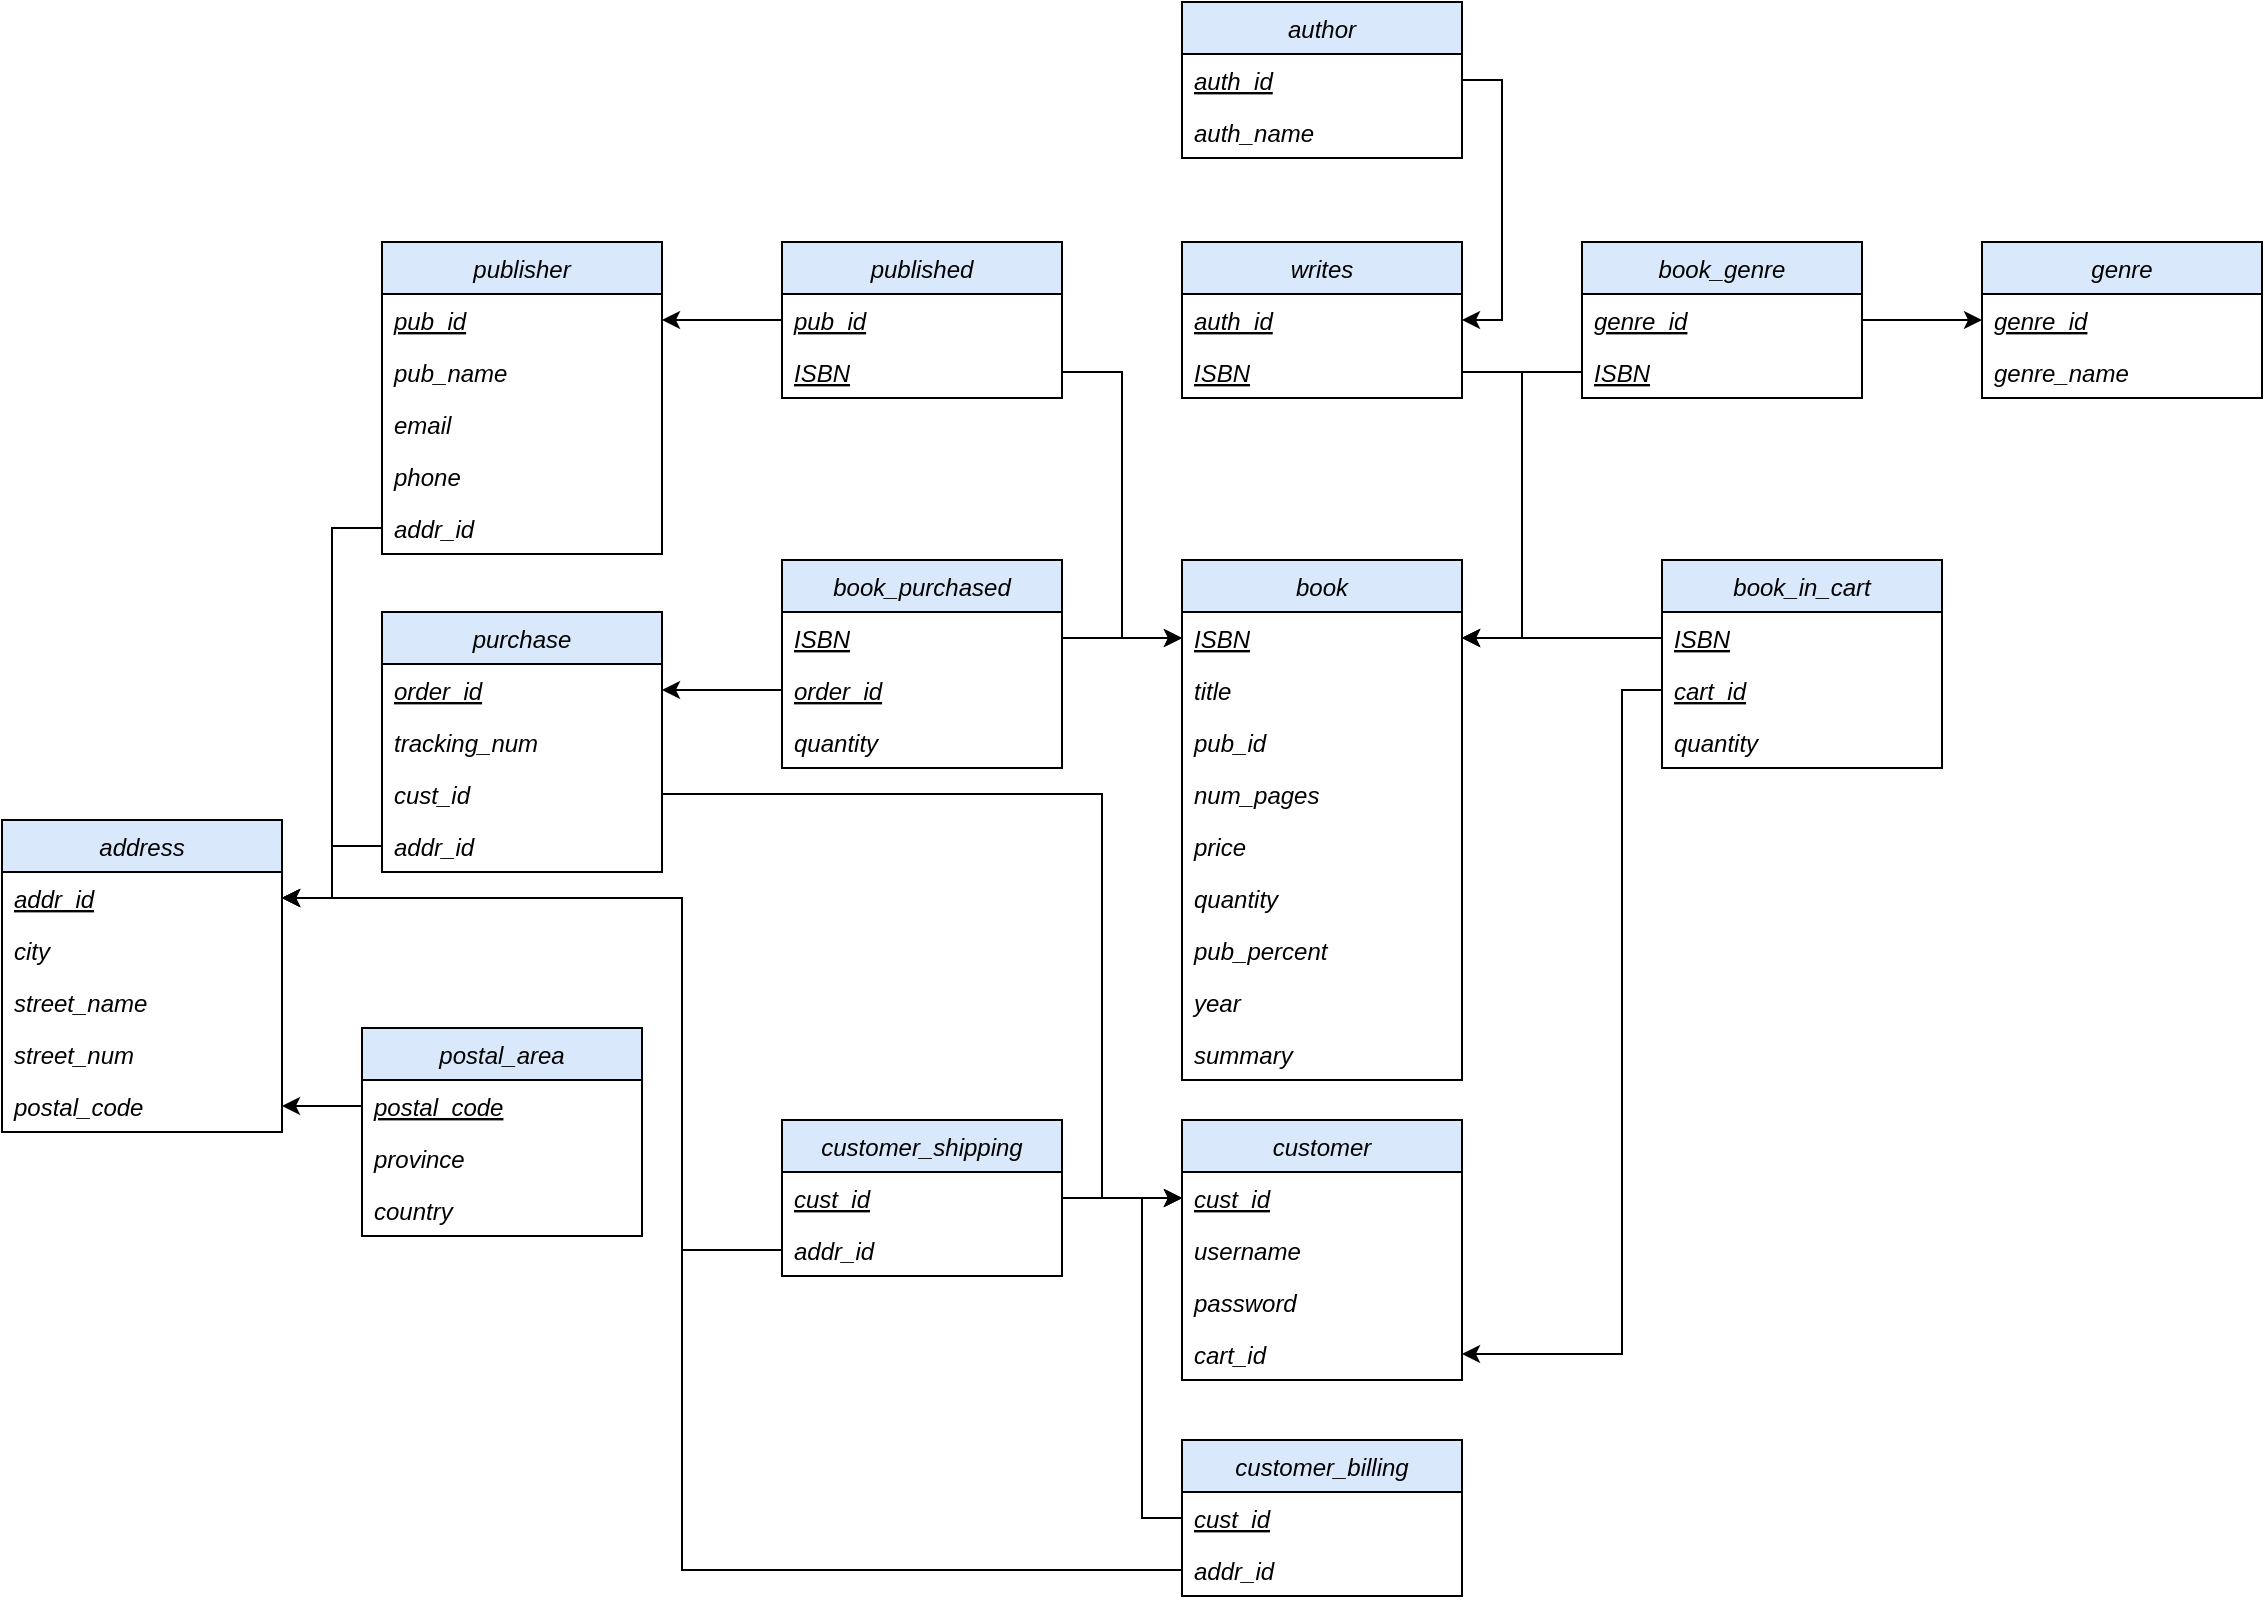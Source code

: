 <mxfile version="12.9.10" type="device"><diagram id="UwSiz9RXUBDf45GCmYKm" name="Page-1"><mxGraphModel dx="1422" dy="667" grid="1" gridSize="10" guides="1" tooltips="1" connect="1" arrows="1" fold="1" page="1" pageScale="1" pageWidth="850" pageHeight="1100" math="0" shadow="0"><root><mxCell id="0"/><mxCell id="1" parent="0"/><mxCell id="5ZTS5unFhu1IdypwmZBp-97" style="edgeStyle=orthogonalEdgeStyle;rounded=0;orthogonalLoop=1;jettySize=auto;html=1;exitX=1;exitY=0.5;exitDx=0;exitDy=0;entryX=0;entryY=0.5;entryDx=0;entryDy=0;" edge="1" parent="1" source="5ZTS5unFhu1IdypwmZBp-58" target="5ZTS5unFhu1IdypwmZBp-60"><mxGeometry relative="1" as="geometry"><Array as="points"><mxPoint x="590" y="436"/><mxPoint x="590" y="638"/></Array></mxGeometry></mxCell><mxCell id="5ZTS5unFhu1IdypwmZBp-103" style="edgeStyle=orthogonalEdgeStyle;rounded=0;orthogonalLoop=1;jettySize=auto;html=1;exitX=0;exitY=0.5;exitDx=0;exitDy=0;entryX=1;entryY=0.5;entryDx=0;entryDy=0;" edge="1" parent="1" source="5ZTS5unFhu1IdypwmZBp-77" target="5ZTS5unFhu1IdypwmZBp-56"><mxGeometry relative="1" as="geometry"/></mxCell><mxCell id="5ZTS5unFhu1IdypwmZBp-105" style="edgeStyle=orthogonalEdgeStyle;rounded=0;orthogonalLoop=1;jettySize=auto;html=1;exitX=1;exitY=0.5;exitDx=0;exitDy=0;entryX=0;entryY=0.5;entryDx=0;entryDy=0;" edge="1" parent="1" source="5ZTS5unFhu1IdypwmZBp-76" target="5ZTS5unFhu1IdypwmZBp-15"><mxGeometry relative="1" as="geometry"/></mxCell><mxCell id="5ZTS5unFhu1IdypwmZBp-106" style="edgeStyle=orthogonalEdgeStyle;rounded=0;orthogonalLoop=1;jettySize=auto;html=1;exitX=0;exitY=0.5;exitDx=0;exitDy=0;entryX=1;entryY=0.5;entryDx=0;entryDy=0;" edge="1" parent="1" source="5ZTS5unFhu1IdypwmZBp-89" target="5ZTS5unFhu1IdypwmZBp-15"><mxGeometry relative="1" as="geometry"/></mxCell><mxCell id="5ZTS5unFhu1IdypwmZBp-107" style="edgeStyle=orthogonalEdgeStyle;rounded=0;orthogonalLoop=1;jettySize=auto;html=1;entryX=1;entryY=0.5;entryDx=0;entryDy=0;" edge="1" parent="1" source="5ZTS5unFhu1IdypwmZBp-71" target="5ZTS5unFhu1IdypwmZBp-15"><mxGeometry relative="1" as="geometry"/></mxCell><mxCell id="5ZTS5unFhu1IdypwmZBp-108" style="edgeStyle=orthogonalEdgeStyle;rounded=0;orthogonalLoop=1;jettySize=auto;html=1;exitX=1;exitY=0.5;exitDx=0;exitDy=0;entryX=1;entryY=0.5;entryDx=0;entryDy=0;" edge="1" parent="1" source="5ZTS5unFhu1IdypwmZBp-68" target="5ZTS5unFhu1IdypwmZBp-15"><mxGeometry relative="1" as="geometry"><Array as="points"><mxPoint x="800" y="225"/><mxPoint x="800" y="358"/></Array></mxGeometry></mxCell><mxCell id="5ZTS5unFhu1IdypwmZBp-109" style="edgeStyle=orthogonalEdgeStyle;rounded=0;orthogonalLoop=1;jettySize=auto;html=1;entryX=0;entryY=0.5;entryDx=0;entryDy=0;" edge="1" parent="1" source="5ZTS5unFhu1IdypwmZBp-74" target="5ZTS5unFhu1IdypwmZBp-15"><mxGeometry relative="1" as="geometry"/></mxCell><mxCell id="5ZTS5unFhu1IdypwmZBp-110" style="edgeStyle=orthogonalEdgeStyle;rounded=0;orthogonalLoop=1;jettySize=auto;html=1;exitX=0;exitY=0.5;exitDx=0;exitDy=0;entryX=1;entryY=0.5;entryDx=0;entryDy=0;" edge="1" parent="1" source="5ZTS5unFhu1IdypwmZBp-73" target="5ZTS5unFhu1IdypwmZBp-34"><mxGeometry relative="1" as="geometry"/></mxCell><mxCell id="5ZTS5unFhu1IdypwmZBp-117" style="edgeStyle=orthogonalEdgeStyle;rounded=0;orthogonalLoop=1;jettySize=auto;html=1;exitX=0;exitY=0.5;exitDx=0;exitDy=0;entryX=1;entryY=0.5;entryDx=0;entryDy=0;" edge="1" parent="1" source="5ZTS5unFhu1IdypwmZBp-81" target="5ZTS5unFhu1IdypwmZBp-43"><mxGeometry relative="1" as="geometry"><Array as="points"><mxPoint x="380" y="664"/><mxPoint x="380" y="488"/></Array></mxGeometry></mxCell><mxCell id="5ZTS5unFhu1IdypwmZBp-119" style="edgeStyle=orthogonalEdgeStyle;rounded=0;orthogonalLoop=1;jettySize=auto;html=1;exitX=0;exitY=0.5;exitDx=0;exitDy=0;entryX=1;entryY=0.5;entryDx=0;entryDy=0;" edge="1" parent="1" source="5ZTS5unFhu1IdypwmZBp-87" target="5ZTS5unFhu1IdypwmZBp-43"><mxGeometry relative="1" as="geometry"><Array as="points"><mxPoint x="380" y="824"/><mxPoint x="380" y="488"/></Array></mxGeometry></mxCell><mxCell id="5ZTS5unFhu1IdypwmZBp-121" style="edgeStyle=orthogonalEdgeStyle;rounded=0;orthogonalLoop=1;jettySize=auto;html=1;exitX=1;exitY=0.5;exitDx=0;exitDy=0;entryX=0;entryY=0.5;entryDx=0;entryDy=0;" edge="1" parent="1" source="5ZTS5unFhu1IdypwmZBp-80" target="5ZTS5unFhu1IdypwmZBp-60"><mxGeometry relative="1" as="geometry"/></mxCell><mxCell id="5ZTS5unFhu1IdypwmZBp-122" style="edgeStyle=orthogonalEdgeStyle;rounded=0;orthogonalLoop=1;jettySize=auto;html=1;exitX=1;exitY=0.5;exitDx=0;exitDy=0;entryX=0;entryY=0.5;entryDx=0;entryDy=0;" edge="1" parent="1" source="5ZTS5unFhu1IdypwmZBp-70" target="5ZTS5unFhu1IdypwmZBp-8"><mxGeometry relative="1" as="geometry"/></mxCell><mxCell id="5ZTS5unFhu1IdypwmZBp-124" style="edgeStyle=orthogonalEdgeStyle;rounded=0;orthogonalLoop=1;jettySize=auto;html=1;exitX=0;exitY=0.5;exitDx=0;exitDy=0;entryX=1;entryY=0.5;entryDx=0;entryDy=0;" edge="1" parent="1" source="5ZTS5unFhu1IdypwmZBp-123" target="5ZTS5unFhu1IdypwmZBp-43"><mxGeometry relative="1" as="geometry"/></mxCell><mxCell id="5ZTS5unFhu1IdypwmZBp-128" style="edgeStyle=orthogonalEdgeStyle;rounded=0;orthogonalLoop=1;jettySize=auto;html=1;entryX=1;entryY=0.5;entryDx=0;entryDy=0;" edge="1" parent="1" source="5ZTS5unFhu1IdypwmZBp-49" target="5ZTS5unFhu1IdypwmZBp-47"><mxGeometry relative="1" as="geometry"/></mxCell><mxCell id="5ZTS5unFhu1IdypwmZBp-130" style="edgeStyle=orthogonalEdgeStyle;rounded=0;orthogonalLoop=1;jettySize=auto;html=1;exitX=0;exitY=0.5;exitDx=0;exitDy=0;entryX=1;entryY=0.5;entryDx=0;entryDy=0;" edge="1" parent="1" source="5ZTS5unFhu1IdypwmZBp-90" target="5ZTS5unFhu1IdypwmZBp-129"><mxGeometry relative="1" as="geometry"><Array as="points"><mxPoint x="850" y="384"/><mxPoint x="850" y="716"/></Array></mxGeometry></mxCell><mxCell id="5ZTS5unFhu1IdypwmZBp-133" style="edgeStyle=orthogonalEdgeStyle;rounded=0;orthogonalLoop=1;jettySize=auto;html=1;exitX=0;exitY=0.5;exitDx=0;exitDy=0;entryX=0;entryY=0.5;entryDx=0;entryDy=0;" edge="1" parent="1" source="5ZTS5unFhu1IdypwmZBp-86" target="5ZTS5unFhu1IdypwmZBp-60"><mxGeometry relative="1" as="geometry"/></mxCell><mxCell id="5ZTS5unFhu1IdypwmZBp-75" value="book_purchased" style="swimlane;fontStyle=2;childLayout=stackLayout;horizontal=1;startSize=26;fillColor=#dae8fc;horizontalStack=0;resizeParent=1;resizeParentMax=0;resizeLast=0;collapsible=1;marginBottom=0;strokeColor=#000000;strokeWidth=1;" vertex="1" parent="1"><mxGeometry x="430" y="319" width="140" height="104" as="geometry"/></mxCell><mxCell id="5ZTS5unFhu1IdypwmZBp-76" value="ISBN" style="text;strokeColor=none;fillColor=none;align=left;verticalAlign=top;spacingLeft=4;spacingRight=4;overflow=hidden;rotatable=0;points=[[0,0.5],[1,0.5]];portConstraint=eastwest;fontStyle=6" vertex="1" parent="5ZTS5unFhu1IdypwmZBp-75"><mxGeometry y="26" width="140" height="26" as="geometry"/></mxCell><mxCell id="5ZTS5unFhu1IdypwmZBp-77" value="order_id" style="text;strokeColor=none;fillColor=none;align=left;verticalAlign=top;spacingLeft=4;spacingRight=4;overflow=hidden;rotatable=0;points=[[0,0.5],[1,0.5]];portConstraint=eastwest;fontStyle=6" vertex="1" parent="5ZTS5unFhu1IdypwmZBp-75"><mxGeometry y="52" width="140" height="26" as="geometry"/></mxCell><mxCell id="5ZTS5unFhu1IdypwmZBp-78" value="quantity" style="text;strokeColor=none;fillColor=none;align=left;verticalAlign=top;spacingLeft=4;spacingRight=4;overflow=hidden;rotatable=0;points=[[0,0.5],[1,0.5]];portConstraint=eastwest;fontStyle=2" vertex="1" parent="5ZTS5unFhu1IdypwmZBp-75"><mxGeometry y="78" width="140" height="26" as="geometry"/></mxCell><mxCell id="5ZTS5unFhu1IdypwmZBp-88" value="book_in_cart" style="swimlane;fontStyle=2;childLayout=stackLayout;horizontal=1;startSize=26;fillColor=#dae8fc;horizontalStack=0;resizeParent=1;resizeParentMax=0;resizeLast=0;collapsible=1;marginBottom=0;strokeColor=#000000;strokeWidth=1;" vertex="1" parent="1"><mxGeometry x="870" y="319" width="140" height="104" as="geometry"/></mxCell><mxCell id="5ZTS5unFhu1IdypwmZBp-89" value="ISBN" style="text;strokeColor=none;fillColor=none;align=left;verticalAlign=top;spacingLeft=4;spacingRight=4;overflow=hidden;rotatable=0;points=[[0,0.5],[1,0.5]];portConstraint=eastwest;fontStyle=6" vertex="1" parent="5ZTS5unFhu1IdypwmZBp-88"><mxGeometry y="26" width="140" height="26" as="geometry"/></mxCell><mxCell id="5ZTS5unFhu1IdypwmZBp-90" value="cart_id" style="text;strokeColor=none;fillColor=none;align=left;verticalAlign=top;spacingLeft=4;spacingRight=4;overflow=hidden;rotatable=0;points=[[0,0.5],[1,0.5]];portConstraint=eastwest;fontStyle=6" vertex="1" parent="5ZTS5unFhu1IdypwmZBp-88"><mxGeometry y="52" width="140" height="26" as="geometry"/></mxCell><mxCell id="5ZTS5unFhu1IdypwmZBp-91" value="quantity" style="text;strokeColor=none;fillColor=none;align=left;verticalAlign=top;spacingLeft=4;spacingRight=4;overflow=hidden;rotatable=0;points=[[0,0.5],[1,0.5]];portConstraint=eastwest;fontStyle=2" vertex="1" parent="5ZTS5unFhu1IdypwmZBp-88"><mxGeometry y="78" width="140" height="26" as="geometry"/></mxCell><mxCell id="5ZTS5unFhu1IdypwmZBp-59" value="customer" style="swimlane;fontStyle=2;childLayout=stackLayout;horizontal=1;startSize=26;fillColor=#dae8fc;horizontalStack=0;resizeParent=1;resizeParentMax=0;resizeLast=0;collapsible=1;marginBottom=0;strokeColor=#000000;strokeWidth=1;" vertex="1" parent="1"><mxGeometry x="630" y="599" width="140" height="130" as="geometry"/></mxCell><mxCell id="5ZTS5unFhu1IdypwmZBp-60" value="cust_id" style="text;strokeColor=none;fillColor=none;align=left;verticalAlign=top;spacingLeft=4;spacingRight=4;overflow=hidden;rotatable=0;points=[[0,0.5],[1,0.5]];portConstraint=eastwest;fontStyle=6" vertex="1" parent="5ZTS5unFhu1IdypwmZBp-59"><mxGeometry y="26" width="140" height="26" as="geometry"/></mxCell><mxCell id="5ZTS5unFhu1IdypwmZBp-61" value="username" style="text;strokeColor=none;fillColor=none;align=left;verticalAlign=top;spacingLeft=4;spacingRight=4;overflow=hidden;rotatable=0;points=[[0,0.5],[1,0.5]];portConstraint=eastwest;fontStyle=2" vertex="1" parent="5ZTS5unFhu1IdypwmZBp-59"><mxGeometry y="52" width="140" height="26" as="geometry"/></mxCell><mxCell id="5ZTS5unFhu1IdypwmZBp-62" value="password" style="text;strokeColor=none;fillColor=none;align=left;verticalAlign=top;spacingLeft=4;spacingRight=4;overflow=hidden;rotatable=0;points=[[0,0.5],[1,0.5]];portConstraint=eastwest;fontStyle=2" vertex="1" parent="5ZTS5unFhu1IdypwmZBp-59"><mxGeometry y="78" width="140" height="26" as="geometry"/></mxCell><mxCell id="5ZTS5unFhu1IdypwmZBp-129" value="cart_id" style="text;strokeColor=none;fillColor=none;align=left;verticalAlign=top;spacingLeft=4;spacingRight=4;overflow=hidden;rotatable=0;points=[[0,0.5],[1,0.5]];portConstraint=eastwest;fontStyle=2" vertex="1" parent="5ZTS5unFhu1IdypwmZBp-59"><mxGeometry y="104" width="140" height="26" as="geometry"/></mxCell><mxCell id="5ZTS5unFhu1IdypwmZBp-14" value="book" style="swimlane;fontStyle=2;childLayout=stackLayout;horizontal=1;startSize=26;fillColor=#dae8fc;horizontalStack=0;resizeParent=1;resizeParentMax=0;resizeLast=0;collapsible=1;marginBottom=0;strokeColor=#000000;strokeWidth=1;" vertex="1" parent="1"><mxGeometry x="630" y="319" width="140" height="260" as="geometry"/></mxCell><mxCell id="5ZTS5unFhu1IdypwmZBp-15" value="ISBN" style="text;strokeColor=none;fillColor=none;align=left;verticalAlign=top;spacingLeft=4;spacingRight=4;overflow=hidden;rotatable=0;points=[[0,0.5],[1,0.5]];portConstraint=eastwest;fontStyle=6" vertex="1" parent="5ZTS5unFhu1IdypwmZBp-14"><mxGeometry y="26" width="140" height="26" as="geometry"/></mxCell><mxCell id="5ZTS5unFhu1IdypwmZBp-16" value="title" style="text;strokeColor=none;fillColor=none;align=left;verticalAlign=top;spacingLeft=4;spacingRight=4;overflow=hidden;rotatable=0;points=[[0,0.5],[1,0.5]];portConstraint=eastwest;fontStyle=2" vertex="1" parent="5ZTS5unFhu1IdypwmZBp-14"><mxGeometry y="52" width="140" height="26" as="geometry"/></mxCell><mxCell id="5ZTS5unFhu1IdypwmZBp-17" value="pub_id" style="text;strokeColor=none;fillColor=none;align=left;verticalAlign=top;spacingLeft=4;spacingRight=4;overflow=hidden;rotatable=0;points=[[0,0.5],[1,0.5]];portConstraint=eastwest;fontStyle=2" vertex="1" parent="5ZTS5unFhu1IdypwmZBp-14"><mxGeometry y="78" width="140" height="26" as="geometry"/></mxCell><mxCell id="5ZTS5unFhu1IdypwmZBp-18" value="num_pages" style="text;strokeColor=none;fillColor=none;align=left;verticalAlign=top;spacingLeft=4;spacingRight=4;overflow=hidden;rotatable=0;points=[[0,0.5],[1,0.5]];portConstraint=eastwest;fontStyle=2" vertex="1" parent="5ZTS5unFhu1IdypwmZBp-14"><mxGeometry y="104" width="140" height="26" as="geometry"/></mxCell><mxCell id="5ZTS5unFhu1IdypwmZBp-19" value="price" style="text;strokeColor=none;fillColor=none;align=left;verticalAlign=top;spacingLeft=4;spacingRight=4;overflow=hidden;rotatable=0;points=[[0,0.5],[1,0.5]];portConstraint=eastwest;fontStyle=2" vertex="1" parent="5ZTS5unFhu1IdypwmZBp-14"><mxGeometry y="130" width="140" height="26" as="geometry"/></mxCell><mxCell id="5ZTS5unFhu1IdypwmZBp-20" value="quantity" style="text;strokeColor=none;fillColor=none;align=left;verticalAlign=top;spacingLeft=4;spacingRight=4;overflow=hidden;rotatable=0;points=[[0,0.5],[1,0.5]];portConstraint=eastwest;fontStyle=2" vertex="1" parent="5ZTS5unFhu1IdypwmZBp-14"><mxGeometry y="156" width="140" height="26" as="geometry"/></mxCell><mxCell id="5ZTS5unFhu1IdypwmZBp-21" value="pub_percent" style="text;strokeColor=none;fillColor=none;align=left;verticalAlign=top;spacingLeft=4;spacingRight=4;overflow=hidden;rotatable=0;points=[[0,0.5],[1,0.5]];portConstraint=eastwest;fontStyle=2" vertex="1" parent="5ZTS5unFhu1IdypwmZBp-14"><mxGeometry y="182" width="140" height="26" as="geometry"/></mxCell><mxCell id="5ZTS5unFhu1IdypwmZBp-22" value="year" style="text;strokeColor=none;fillColor=none;align=left;verticalAlign=top;spacingLeft=4;spacingRight=4;overflow=hidden;rotatable=0;points=[[0,0.5],[1,0.5]];portConstraint=eastwest;fontStyle=2" vertex="1" parent="5ZTS5unFhu1IdypwmZBp-14"><mxGeometry y="208" width="140" height="26" as="geometry"/></mxCell><mxCell id="5ZTS5unFhu1IdypwmZBp-32" value="summary" style="text;strokeColor=none;fillColor=none;align=left;verticalAlign=top;spacingLeft=4;spacingRight=4;overflow=hidden;rotatable=0;points=[[0,0.5],[1,0.5]];portConstraint=eastwest;fontStyle=2" vertex="1" parent="5ZTS5unFhu1IdypwmZBp-14"><mxGeometry y="234" width="140" height="26" as="geometry"/></mxCell><mxCell id="5ZTS5unFhu1IdypwmZBp-66" value="writes" style="swimlane;fontStyle=2;childLayout=stackLayout;horizontal=1;startSize=26;fillColor=#dae8fc;horizontalStack=0;resizeParent=1;resizeParentMax=0;resizeLast=0;collapsible=1;marginBottom=0;strokeColor=#000000;strokeWidth=1;" vertex="1" parent="1"><mxGeometry x="630" y="160" width="140" height="78" as="geometry"/></mxCell><mxCell id="5ZTS5unFhu1IdypwmZBp-67" value="auth_id" style="text;strokeColor=none;fillColor=none;align=left;verticalAlign=top;spacingLeft=4;spacingRight=4;overflow=hidden;rotatable=0;points=[[0,0.5],[1,0.5]];portConstraint=eastwest;fontStyle=6" vertex="1" parent="5ZTS5unFhu1IdypwmZBp-66"><mxGeometry y="26" width="140" height="26" as="geometry"/></mxCell><mxCell id="5ZTS5unFhu1IdypwmZBp-68" value="ISBN" style="text;strokeColor=none;fillColor=none;align=left;verticalAlign=top;spacingLeft=4;spacingRight=4;overflow=hidden;rotatable=0;points=[[0,0.5],[1,0.5]];portConstraint=eastwest;fontStyle=6" vertex="1" parent="5ZTS5unFhu1IdypwmZBp-66"><mxGeometry y="52" width="140" height="26" as="geometry"/></mxCell><mxCell id="5ZTS5unFhu1IdypwmZBp-72" value="published" style="swimlane;fontStyle=2;childLayout=stackLayout;horizontal=1;startSize=26;fillColor=#dae8fc;horizontalStack=0;resizeParent=1;resizeParentMax=0;resizeLast=0;collapsible=1;marginBottom=0;strokeColor=#000000;strokeWidth=1;" vertex="1" parent="1"><mxGeometry x="430" y="160" width="140" height="78" as="geometry"/></mxCell><mxCell id="5ZTS5unFhu1IdypwmZBp-73" value="pub_id" style="text;strokeColor=none;fillColor=none;align=left;verticalAlign=top;spacingLeft=4;spacingRight=4;overflow=hidden;rotatable=0;points=[[0,0.5],[1,0.5]];portConstraint=eastwest;fontStyle=6" vertex="1" parent="5ZTS5unFhu1IdypwmZBp-72"><mxGeometry y="26" width="140" height="26" as="geometry"/></mxCell><mxCell id="5ZTS5unFhu1IdypwmZBp-74" value="ISBN" style="text;strokeColor=none;fillColor=none;align=left;verticalAlign=top;spacingLeft=4;spacingRight=4;overflow=hidden;rotatable=0;points=[[0,0.5],[1,0.5]];portConstraint=eastwest;fontStyle=6" vertex="1" parent="5ZTS5unFhu1IdypwmZBp-72"><mxGeometry y="52" width="140" height="26" as="geometry"/></mxCell><mxCell id="5ZTS5unFhu1IdypwmZBp-69" value="book_genre" style="swimlane;fontStyle=2;childLayout=stackLayout;horizontal=1;startSize=26;fillColor=#dae8fc;horizontalStack=0;resizeParent=1;resizeParentMax=0;resizeLast=0;collapsible=1;marginBottom=0;strokeColor=#000000;strokeWidth=1;" vertex="1" parent="1"><mxGeometry x="830" y="160" width="140" height="78" as="geometry"/></mxCell><mxCell id="5ZTS5unFhu1IdypwmZBp-70" value="genre_id" style="text;strokeColor=none;fillColor=none;align=left;verticalAlign=top;spacingLeft=4;spacingRight=4;overflow=hidden;rotatable=0;points=[[0,0.5],[1,0.5]];portConstraint=eastwest;fontStyle=6" vertex="1" parent="5ZTS5unFhu1IdypwmZBp-69"><mxGeometry y="26" width="140" height="26" as="geometry"/></mxCell><mxCell id="5ZTS5unFhu1IdypwmZBp-71" value="ISBN" style="text;strokeColor=none;fillColor=none;align=left;verticalAlign=top;spacingLeft=4;spacingRight=4;overflow=hidden;rotatable=0;points=[[0,0.5],[1,0.5]];portConstraint=eastwest;fontStyle=6" vertex="1" parent="5ZTS5unFhu1IdypwmZBp-69"><mxGeometry y="52" width="140" height="26" as="geometry"/></mxCell><mxCell id="5ZTS5unFhu1IdypwmZBp-33" value="publisher" style="swimlane;fontStyle=2;childLayout=stackLayout;horizontal=1;startSize=26;fillColor=#dae8fc;horizontalStack=0;resizeParent=1;resizeParentMax=0;resizeLast=0;collapsible=1;marginBottom=0;strokeColor=#000000;strokeWidth=1;" vertex="1" parent="1"><mxGeometry x="230" y="160" width="140" height="156" as="geometry"/></mxCell><mxCell id="5ZTS5unFhu1IdypwmZBp-34" value="pub_id" style="text;strokeColor=none;fillColor=none;align=left;verticalAlign=top;spacingLeft=4;spacingRight=4;overflow=hidden;rotatable=0;points=[[0,0.5],[1,0.5]];portConstraint=eastwest;fontStyle=6" vertex="1" parent="5ZTS5unFhu1IdypwmZBp-33"><mxGeometry y="26" width="140" height="26" as="geometry"/></mxCell><mxCell id="5ZTS5unFhu1IdypwmZBp-35" value="pub_name" style="text;strokeColor=none;fillColor=none;align=left;verticalAlign=top;spacingLeft=4;spacingRight=4;overflow=hidden;rotatable=0;points=[[0,0.5],[1,0.5]];portConstraint=eastwest;fontStyle=2" vertex="1" parent="5ZTS5unFhu1IdypwmZBp-33"><mxGeometry y="52" width="140" height="26" as="geometry"/></mxCell><mxCell id="5ZTS5unFhu1IdypwmZBp-36" value="email" style="text;strokeColor=none;fillColor=none;align=left;verticalAlign=top;spacingLeft=4;spacingRight=4;overflow=hidden;rotatable=0;points=[[0,0.5],[1,0.5]];portConstraint=eastwest;fontStyle=2" vertex="1" parent="5ZTS5unFhu1IdypwmZBp-33"><mxGeometry y="78" width="140" height="26" as="geometry"/></mxCell><mxCell id="5ZTS5unFhu1IdypwmZBp-41" value="phone" style="text;strokeColor=none;fillColor=none;align=left;verticalAlign=top;spacingLeft=4;spacingRight=4;overflow=hidden;rotatable=0;points=[[0,0.5],[1,0.5]];portConstraint=eastwest;fontStyle=2" vertex="1" parent="5ZTS5unFhu1IdypwmZBp-33"><mxGeometry y="104" width="140" height="26" as="geometry"/></mxCell><mxCell id="5ZTS5unFhu1IdypwmZBp-123" value="addr_id" style="text;strokeColor=none;fillColor=none;align=left;verticalAlign=top;spacingLeft=4;spacingRight=4;overflow=hidden;rotatable=0;points=[[0,0.5],[1,0.5]];portConstraint=eastwest;fontStyle=2" vertex="1" parent="5ZTS5unFhu1IdypwmZBp-33"><mxGeometry y="130" width="140" height="26" as="geometry"/></mxCell><mxCell id="5ZTS5unFhu1IdypwmZBp-79" value="customer_shipping" style="swimlane;fontStyle=2;childLayout=stackLayout;horizontal=1;startSize=26;fillColor=#dae8fc;horizontalStack=0;resizeParent=1;resizeParentMax=0;resizeLast=0;collapsible=1;marginBottom=0;strokeColor=#000000;strokeWidth=1;" vertex="1" parent="1"><mxGeometry x="430" y="599" width="140" height="78" as="geometry"/></mxCell><mxCell id="5ZTS5unFhu1IdypwmZBp-80" value="cust_id" style="text;strokeColor=none;fillColor=none;align=left;verticalAlign=top;spacingLeft=4;spacingRight=4;overflow=hidden;rotatable=0;points=[[0,0.5],[1,0.5]];portConstraint=eastwest;fontStyle=6" vertex="1" parent="5ZTS5unFhu1IdypwmZBp-79"><mxGeometry y="26" width="140" height="26" as="geometry"/></mxCell><mxCell id="5ZTS5unFhu1IdypwmZBp-81" value="addr_id" style="text;strokeColor=none;fillColor=none;align=left;verticalAlign=top;spacingLeft=4;spacingRight=4;overflow=hidden;rotatable=0;points=[[0,0.5],[1,0.5]];portConstraint=eastwest;fontStyle=2" vertex="1" parent="5ZTS5unFhu1IdypwmZBp-79"><mxGeometry y="52" width="140" height="26" as="geometry"/></mxCell><mxCell id="5ZTS5unFhu1IdypwmZBp-8" value="genre" style="swimlane;fontStyle=2;childLayout=stackLayout;horizontal=1;startSize=26;fillColor=#dae8fc;horizontalStack=0;resizeParent=1;resizeParentMax=0;resizeLast=0;collapsible=1;marginBottom=0;strokeColor=#000000;strokeWidth=1;" vertex="1" parent="1"><mxGeometry x="1030" y="160" width="140" height="78" as="geometry"/></mxCell><mxCell id="5ZTS5unFhu1IdypwmZBp-9" value="genre_id" style="text;strokeColor=none;fillColor=none;align=left;verticalAlign=top;spacingLeft=4;spacingRight=4;overflow=hidden;rotatable=0;points=[[0,0.5],[1,0.5]];portConstraint=eastwest;fontStyle=6" vertex="1" parent="5ZTS5unFhu1IdypwmZBp-8"><mxGeometry y="26" width="140" height="26" as="geometry"/></mxCell><mxCell id="5ZTS5unFhu1IdypwmZBp-10" value="genre_name" style="text;strokeColor=none;fillColor=none;align=left;verticalAlign=top;spacingLeft=4;spacingRight=4;overflow=hidden;rotatable=0;points=[[0,0.5],[1,0.5]];portConstraint=eastwest;fontStyle=2" vertex="1" parent="5ZTS5unFhu1IdypwmZBp-8"><mxGeometry y="52" width="140" height="26" as="geometry"/></mxCell><mxCell id="5ZTS5unFhu1IdypwmZBp-55" value="purchase" style="swimlane;fontStyle=2;childLayout=stackLayout;horizontal=1;startSize=26;fillColor=#dae8fc;horizontalStack=0;resizeParent=1;resizeParentMax=0;resizeLast=0;collapsible=1;marginBottom=0;strokeColor=#000000;strokeWidth=1;" vertex="1" parent="1"><mxGeometry x="230" y="345" width="140" height="130" as="geometry"/></mxCell><mxCell id="5ZTS5unFhu1IdypwmZBp-56" value="order_id" style="text;strokeColor=none;fillColor=none;align=left;verticalAlign=top;spacingLeft=4;spacingRight=4;overflow=hidden;rotatable=0;points=[[0,0.5],[1,0.5]];portConstraint=eastwest;fontStyle=6" vertex="1" parent="5ZTS5unFhu1IdypwmZBp-55"><mxGeometry y="26" width="140" height="26" as="geometry"/></mxCell><mxCell id="5ZTS5unFhu1IdypwmZBp-57" value="tracking_num" style="text;strokeColor=none;fillColor=none;align=left;verticalAlign=top;spacingLeft=4;spacingRight=4;overflow=hidden;rotatable=0;points=[[0,0.5],[1,0.5]];portConstraint=eastwest;fontStyle=2" vertex="1" parent="5ZTS5unFhu1IdypwmZBp-55"><mxGeometry y="52" width="140" height="26" as="geometry"/></mxCell><mxCell id="5ZTS5unFhu1IdypwmZBp-58" value="cust_id" style="text;strokeColor=none;fillColor=none;align=left;verticalAlign=top;spacingLeft=4;spacingRight=4;overflow=hidden;rotatable=0;points=[[0,0.5],[1,0.5]];portConstraint=eastwest;fontStyle=2" vertex="1" parent="5ZTS5unFhu1IdypwmZBp-55"><mxGeometry y="78" width="140" height="26" as="geometry"/></mxCell><mxCell id="5ZTS5unFhu1IdypwmZBp-135" value="addr_id" style="text;strokeColor=none;fillColor=none;align=left;verticalAlign=top;spacingLeft=4;spacingRight=4;overflow=hidden;rotatable=0;points=[[0,0.5],[1,0.5]];portConstraint=eastwest;fontStyle=2" vertex="1" parent="5ZTS5unFhu1IdypwmZBp-55"><mxGeometry y="104" width="140" height="26" as="geometry"/></mxCell><mxCell id="5ZTS5unFhu1IdypwmZBp-42" value="address" style="swimlane;fontStyle=2;childLayout=stackLayout;horizontal=1;startSize=26;fillColor=#dae8fc;horizontalStack=0;resizeParent=1;resizeParentMax=0;resizeLast=0;collapsible=1;marginBottom=0;strokeColor=#000000;strokeWidth=1;" vertex="1" parent="1"><mxGeometry x="40" y="449" width="140" height="156" as="geometry"/></mxCell><mxCell id="5ZTS5unFhu1IdypwmZBp-43" value="addr_id" style="text;strokeColor=none;fillColor=none;align=left;verticalAlign=top;spacingLeft=4;spacingRight=4;overflow=hidden;rotatable=0;points=[[0,0.5],[1,0.5]];portConstraint=eastwest;fontStyle=6" vertex="1" parent="5ZTS5unFhu1IdypwmZBp-42"><mxGeometry y="26" width="140" height="26" as="geometry"/></mxCell><mxCell id="5ZTS5unFhu1IdypwmZBp-44" value="city" style="text;strokeColor=none;fillColor=none;align=left;verticalAlign=top;spacingLeft=4;spacingRight=4;overflow=hidden;rotatable=0;points=[[0,0.5],[1,0.5]];portConstraint=eastwest;fontStyle=2" vertex="1" parent="5ZTS5unFhu1IdypwmZBp-42"><mxGeometry y="52" width="140" height="26" as="geometry"/></mxCell><mxCell id="5ZTS5unFhu1IdypwmZBp-45" value="street_name" style="text;strokeColor=none;fillColor=none;align=left;verticalAlign=top;spacingLeft=4;spacingRight=4;overflow=hidden;rotatable=0;points=[[0,0.5],[1,0.5]];portConstraint=eastwest;fontStyle=2" vertex="1" parent="5ZTS5unFhu1IdypwmZBp-42"><mxGeometry y="78" width="140" height="26" as="geometry"/></mxCell><mxCell id="5ZTS5unFhu1IdypwmZBp-46" value="street_num" style="text;strokeColor=none;fillColor=none;align=left;verticalAlign=top;spacingLeft=4;spacingRight=4;overflow=hidden;rotatable=0;points=[[0,0.5],[1,0.5]];portConstraint=eastwest;fontStyle=2" vertex="1" parent="5ZTS5unFhu1IdypwmZBp-42"><mxGeometry y="104" width="140" height="26" as="geometry"/></mxCell><mxCell id="5ZTS5unFhu1IdypwmZBp-47" value="postal_code" style="text;strokeColor=none;fillColor=none;align=left;verticalAlign=top;spacingLeft=4;spacingRight=4;overflow=hidden;rotatable=0;points=[[0,0.5],[1,0.5]];portConstraint=eastwest;fontStyle=2" vertex="1" parent="5ZTS5unFhu1IdypwmZBp-42"><mxGeometry y="130" width="140" height="26" as="geometry"/></mxCell><mxCell id="5ZTS5unFhu1IdypwmZBp-48" value="postal_area" style="swimlane;fontStyle=2;childLayout=stackLayout;horizontal=1;startSize=26;fillColor=#dae8fc;horizontalStack=0;resizeParent=1;resizeParentMax=0;resizeLast=0;collapsible=1;marginBottom=0;strokeColor=#000000;strokeWidth=1;" vertex="1" parent="1"><mxGeometry x="220" y="553" width="140" height="104" as="geometry"/></mxCell><mxCell id="5ZTS5unFhu1IdypwmZBp-49" value="postal_code" style="text;strokeColor=none;fillColor=none;align=left;verticalAlign=top;spacingLeft=4;spacingRight=4;overflow=hidden;rotatable=0;points=[[0,0.5],[1,0.5]];portConstraint=eastwest;fontStyle=6" vertex="1" parent="5ZTS5unFhu1IdypwmZBp-48"><mxGeometry y="26" width="140" height="26" as="geometry"/></mxCell><mxCell id="5ZTS5unFhu1IdypwmZBp-50" value="province" style="text;strokeColor=none;fillColor=none;align=left;verticalAlign=top;spacingLeft=4;spacingRight=4;overflow=hidden;rotatable=0;points=[[0,0.5],[1,0.5]];portConstraint=eastwest;fontStyle=2" vertex="1" parent="5ZTS5unFhu1IdypwmZBp-48"><mxGeometry y="52" width="140" height="26" as="geometry"/></mxCell><mxCell id="5ZTS5unFhu1IdypwmZBp-51" value="country" style="text;strokeColor=none;fillColor=none;align=left;verticalAlign=top;spacingLeft=4;spacingRight=4;overflow=hidden;rotatable=0;points=[[0,0.5],[1,0.5]];portConstraint=eastwest;fontStyle=2" vertex="1" parent="5ZTS5unFhu1IdypwmZBp-48"><mxGeometry y="78" width="140" height="26" as="geometry"/></mxCell><mxCell id="5ZTS5unFhu1IdypwmZBp-4" value="author" style="swimlane;fontStyle=2;childLayout=stackLayout;horizontal=1;startSize=26;fillColor=#dae8fc;horizontalStack=0;resizeParent=1;resizeParentMax=0;resizeLast=0;collapsible=1;marginBottom=0;strokeColor=#000000;strokeWidth=1;" vertex="1" parent="1"><mxGeometry x="630" y="40" width="140" height="78" as="geometry"/></mxCell><mxCell id="5ZTS5unFhu1IdypwmZBp-5" value="auth_id" style="text;strokeColor=none;fillColor=none;align=left;verticalAlign=top;spacingLeft=4;spacingRight=4;overflow=hidden;rotatable=0;points=[[0,0.5],[1,0.5]];portConstraint=eastwest;fontStyle=6" vertex="1" parent="5ZTS5unFhu1IdypwmZBp-4"><mxGeometry y="26" width="140" height="26" as="geometry"/></mxCell><mxCell id="5ZTS5unFhu1IdypwmZBp-6" value="auth_name" style="text;strokeColor=none;fillColor=none;align=left;verticalAlign=top;spacingLeft=4;spacingRight=4;overflow=hidden;rotatable=0;points=[[0,0.5],[1,0.5]];portConstraint=eastwest;fontStyle=2" vertex="1" parent="5ZTS5unFhu1IdypwmZBp-4"><mxGeometry y="52" width="140" height="26" as="geometry"/></mxCell><mxCell id="5ZTS5unFhu1IdypwmZBp-85" value="customer_billing" style="swimlane;fontStyle=2;childLayout=stackLayout;horizontal=1;startSize=26;fillColor=#dae8fc;horizontalStack=0;resizeParent=1;resizeParentMax=0;resizeLast=0;collapsible=1;marginBottom=0;strokeColor=#000000;strokeWidth=1;" vertex="1" parent="1"><mxGeometry x="630" y="759" width="140" height="78" as="geometry"/></mxCell><mxCell id="5ZTS5unFhu1IdypwmZBp-86" value="cust_id" style="text;strokeColor=none;fillColor=none;align=left;verticalAlign=top;spacingLeft=4;spacingRight=4;overflow=hidden;rotatable=0;points=[[0,0.5],[1,0.5]];portConstraint=eastwest;fontStyle=6" vertex="1" parent="5ZTS5unFhu1IdypwmZBp-85"><mxGeometry y="26" width="140" height="26" as="geometry"/></mxCell><mxCell id="5ZTS5unFhu1IdypwmZBp-87" value="addr_id" style="text;strokeColor=none;fillColor=none;align=left;verticalAlign=top;spacingLeft=4;spacingRight=4;overflow=hidden;rotatable=0;points=[[0,0.5],[1,0.5]];portConstraint=eastwest;fontStyle=2" vertex="1" parent="5ZTS5unFhu1IdypwmZBp-85"><mxGeometry y="52" width="140" height="26" as="geometry"/></mxCell><mxCell id="5ZTS5unFhu1IdypwmZBp-134" style="edgeStyle=orthogonalEdgeStyle;rounded=0;orthogonalLoop=1;jettySize=auto;html=1;exitX=1;exitY=0.5;exitDx=0;exitDy=0;entryX=1;entryY=0.5;entryDx=0;entryDy=0;" edge="1" parent="1" source="5ZTS5unFhu1IdypwmZBp-5" target="5ZTS5unFhu1IdypwmZBp-67"><mxGeometry relative="1" as="geometry"/></mxCell><mxCell id="5ZTS5unFhu1IdypwmZBp-136" style="edgeStyle=orthogonalEdgeStyle;rounded=0;orthogonalLoop=1;jettySize=auto;html=1;exitX=0;exitY=0.5;exitDx=0;exitDy=0;entryX=1;entryY=0.5;entryDx=0;entryDy=0;" edge="1" parent="1" source="5ZTS5unFhu1IdypwmZBp-135" target="5ZTS5unFhu1IdypwmZBp-43"><mxGeometry relative="1" as="geometry"/></mxCell></root></mxGraphModel></diagram></mxfile>